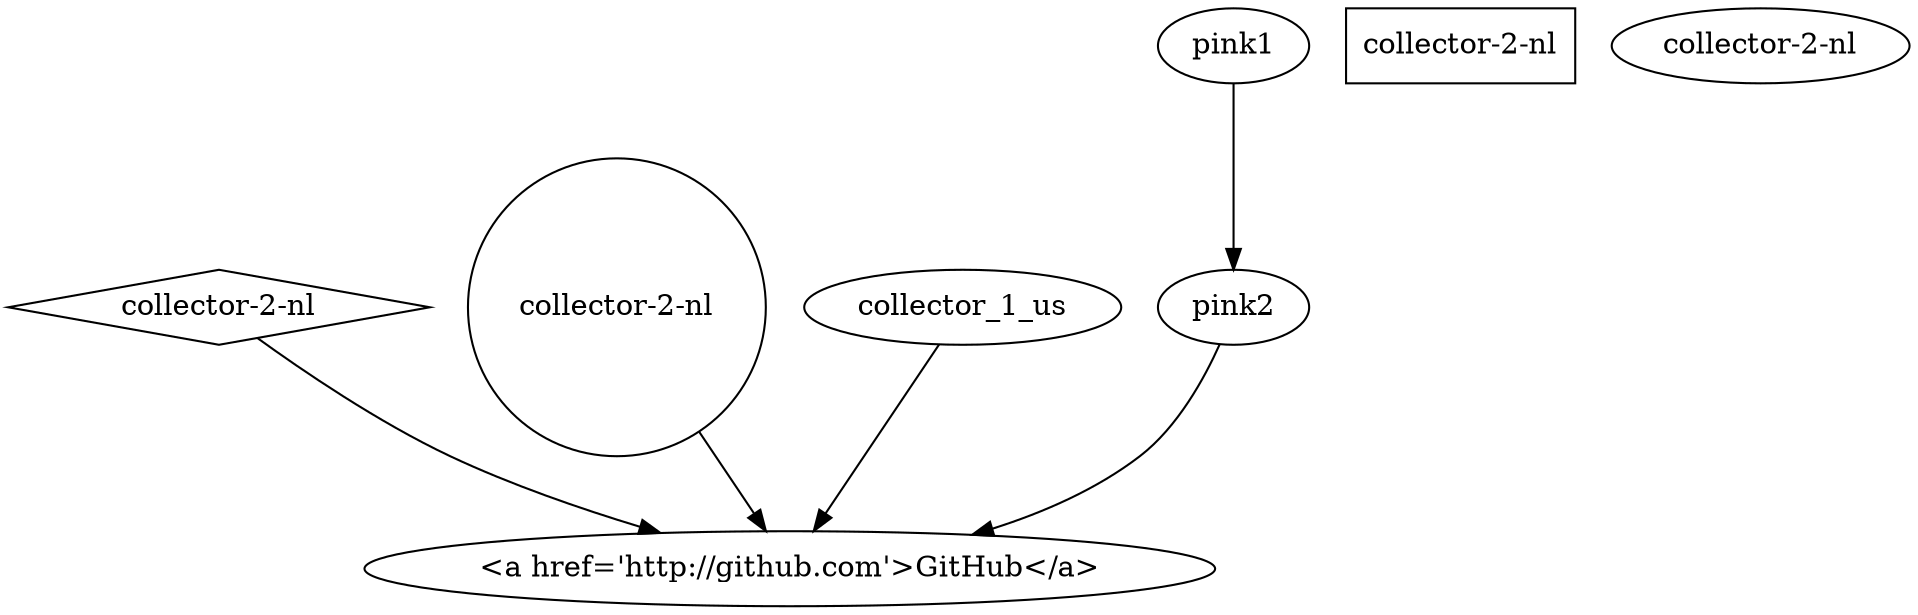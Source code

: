 digraph speedo {
	// Optional but fun labels:
	collector_2_nl [shape=diamond style="fill: white; stroke-width: 1.5px;stroke:blue;" label="collector-2-nl"];
	collector_3_nl [shape=circle style="fill: white; stroke-width: 1.5px;stroke:blue;" label="collector-2-nl"];
	collector_4_nl [shape=rect style="fill: white; stroke-width: 1.5px;stroke:blue;" label="collector-2-nl"];
	collector_5_nl [shape=ellipse style="fill: white; stroke-width: 1.5px;stroke:blue;" label="collector-2-nl"];
	concentrator [labelType=html label="<a href='http://github.com'>GitHub</a>"];

	collector_2_nl -> concentrator;
	collector_3_nl -> concentrator;
	collector_1_us -> concentrator;

	subgraph pink {
		style="fill:#D0C0A0";
		pink1 -> pink2
	}
	pink2 -> concentrator;
}
